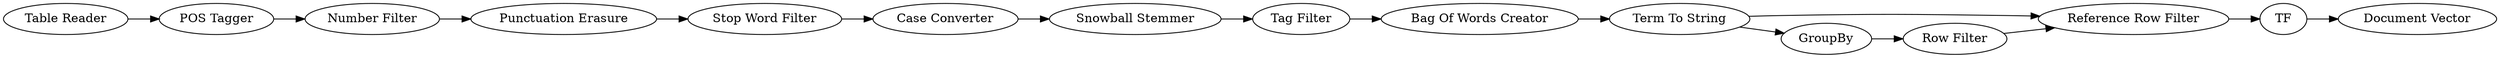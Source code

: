digraph {
	"-4370491178785471328_115" [label="Bag Of Words Creator"]
	"-4370491178785471328_113" [label="Reference Row Filter"]
	"-9021461129102823388_114" [label="Tag Filter"]
	"-9021461129102823388_117" [label="Stop Word Filter"]
	"-9021461129102823388_116" [label="Number Filter"]
	"-4717338815121051680_156" [label="Table Reader"]
	"-3198365351637864761_16" [label=TF]
	"-3198365351637864761_19" [label="Document Vector"]
	"-4370491178785471328_110" [label="Term To String"]
	"-4370491178785471328_114" [label=GroupBy]
	"-4370491178785471328_111" [label="Row Filter"]
	"-9021461129102823388_115" [label="Punctuation Erasure"]
	"-9021461129102823388_113" [label="Snowball Stemmer"]
	"-9021461129102823388_112" [label="Case Converter"]
	"-1940450793953661638_33" [label="POS Tagger"]
	"-4717338815121051680_156" -> "-1940450793953661638_33"
	"-9021461129102823388_117" -> "-9021461129102823388_112"
	"-9021461129102823388_113" -> "-9021461129102823388_114"
	"-4370491178785471328_113" -> "-3198365351637864761_16"
	"-9021461129102823388_116" -> "-9021461129102823388_115"
	"-4370491178785471328_111" -> "-4370491178785471328_113"
	"-4370491178785471328_114" -> "-4370491178785471328_111"
	"-3198365351637864761_16" -> "-3198365351637864761_19"
	"-9021461129102823388_115" -> "-9021461129102823388_117"
	"-4370491178785471328_110" -> "-4370491178785471328_113"
	"-4370491178785471328_115" -> "-4370491178785471328_110"
	"-9021461129102823388_112" -> "-9021461129102823388_113"
	"-4370491178785471328_110" -> "-4370491178785471328_114"
	"-1940450793953661638_33" -> "-9021461129102823388_116"
	"-9021461129102823388_114" -> "-4370491178785471328_115"
	rankdir=LR
}
